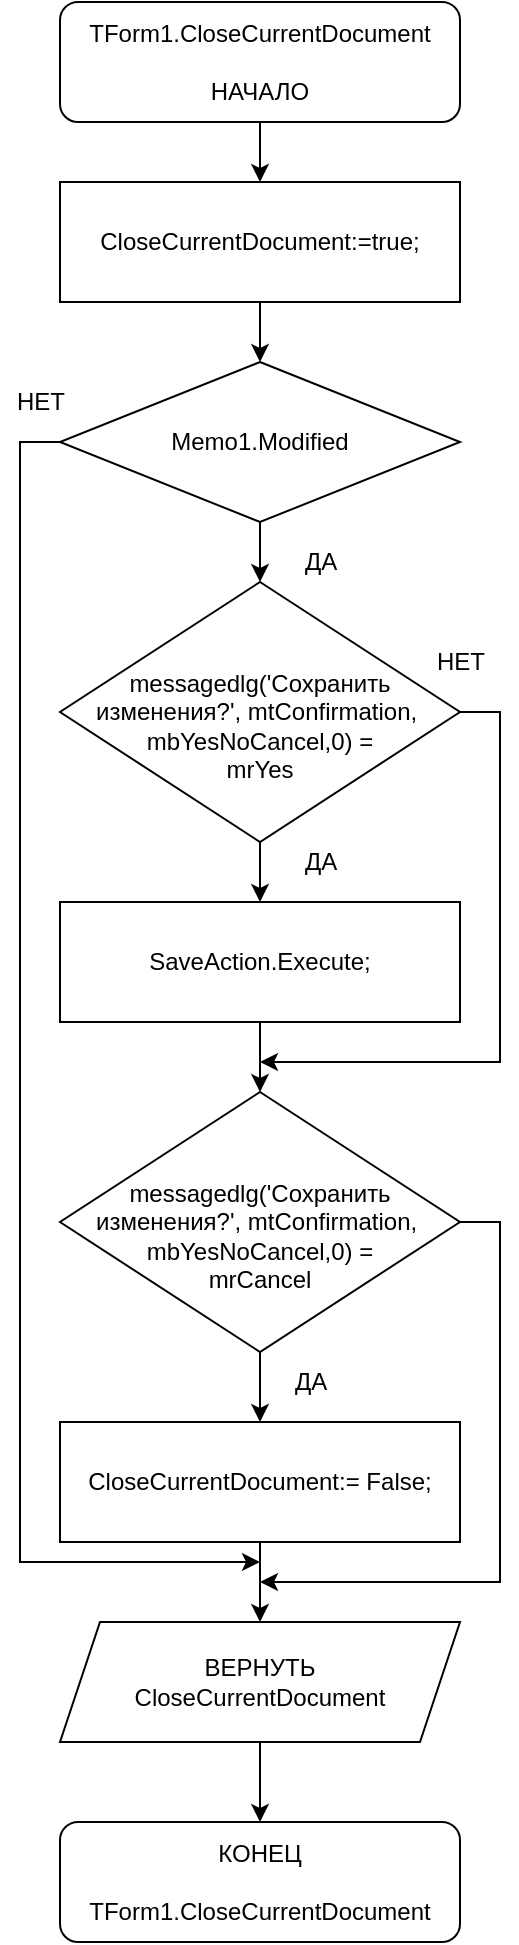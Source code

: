<mxfile version="14.6.10" type="device"><diagram id="CIbTaz0VXdq2VPgPpoVq" name="Page-1"><mxGraphModel dx="462" dy="761" grid="1" gridSize="10" guides="1" tooltips="1" connect="1" arrows="1" fold="1" page="1" pageScale="1" pageWidth="827" pageHeight="1169" math="0" shadow="0"><root><mxCell id="0"/><mxCell id="1" parent="0"/><mxCell id="cBMa88TzKvOhVYs76WMr-7" style="edgeStyle=orthogonalEdgeStyle;rounded=0;orthogonalLoop=1;jettySize=auto;html=1;exitX=0.5;exitY=1;exitDx=0;exitDy=0;entryX=0.5;entryY=0;entryDx=0;entryDy=0;" edge="1" parent="1" source="cBMa88TzKvOhVYs76WMr-1" target="cBMa88TzKvOhVYs76WMr-2"><mxGeometry relative="1" as="geometry"/></mxCell><mxCell id="cBMa88TzKvOhVYs76WMr-1" value="TForm1.CloseCurrentDocument&lt;br&gt;&lt;br&gt;НАЧАЛО" style="rounded=1;whiteSpace=wrap;html=1;" vertex="1" parent="1"><mxGeometry x="40" y="40" width="200" height="60" as="geometry"/></mxCell><mxCell id="cBMa88TzKvOhVYs76WMr-4" style="edgeStyle=orthogonalEdgeStyle;rounded=0;orthogonalLoop=1;jettySize=auto;html=1;exitX=0.5;exitY=1;exitDx=0;exitDy=0;entryX=0.5;entryY=0;entryDx=0;entryDy=0;" edge="1" parent="1" source="cBMa88TzKvOhVYs76WMr-2" target="cBMa88TzKvOhVYs76WMr-3"><mxGeometry relative="1" as="geometry"/></mxCell><mxCell id="cBMa88TzKvOhVYs76WMr-2" value="CloseCurrentDocument:=true;" style="rounded=0;whiteSpace=wrap;html=1;" vertex="1" parent="1"><mxGeometry x="40" y="130" width="200" height="60" as="geometry"/></mxCell><mxCell id="cBMa88TzKvOhVYs76WMr-6" style="edgeStyle=orthogonalEdgeStyle;rounded=0;orthogonalLoop=1;jettySize=auto;html=1;exitX=0.5;exitY=1;exitDx=0;exitDy=0;entryX=0.5;entryY=0;entryDx=0;entryDy=0;" edge="1" parent="1" source="cBMa88TzKvOhVYs76WMr-3" target="cBMa88TzKvOhVYs76WMr-5"><mxGeometry relative="1" as="geometry"/></mxCell><mxCell id="cBMa88TzKvOhVYs76WMr-24" style="edgeStyle=orthogonalEdgeStyle;rounded=0;orthogonalLoop=1;jettySize=auto;html=1;exitX=1;exitY=0.5;exitDx=0;exitDy=0;" edge="1" parent="1" source="cBMa88TzKvOhVYs76WMr-3"><mxGeometry relative="1" as="geometry"><mxPoint x="140" y="820" as="targetPoint"/><Array as="points"><mxPoint x="20" y="260"/><mxPoint x="20" y="820"/></Array></mxGeometry></mxCell><mxCell id="cBMa88TzKvOhVYs76WMr-3" value="Memo1.Modified" style="rhombus;whiteSpace=wrap;html=1;" vertex="1" parent="1"><mxGeometry x="40" y="220" width="200" height="80" as="geometry"/></mxCell><mxCell id="cBMa88TzKvOhVYs76WMr-9" style="edgeStyle=orthogonalEdgeStyle;rounded=0;orthogonalLoop=1;jettySize=auto;html=1;exitX=0.5;exitY=1;exitDx=0;exitDy=0;entryX=0.5;entryY=0;entryDx=0;entryDy=0;" edge="1" parent="1" source="cBMa88TzKvOhVYs76WMr-5" target="cBMa88TzKvOhVYs76WMr-8"><mxGeometry relative="1" as="geometry"/></mxCell><mxCell id="cBMa88TzKvOhVYs76WMr-14" style="edgeStyle=orthogonalEdgeStyle;rounded=0;orthogonalLoop=1;jettySize=auto;html=1;exitX=1;exitY=0.5;exitDx=0;exitDy=0;" edge="1" parent="1" source="cBMa88TzKvOhVYs76WMr-5"><mxGeometry relative="1" as="geometry"><mxPoint x="140" y="570" as="targetPoint"/><Array as="points"><mxPoint x="260" y="395"/><mxPoint x="260" y="570"/></Array></mxGeometry></mxCell><mxCell id="cBMa88TzKvOhVYs76WMr-5" value="&lt;br&gt;messagedlg('Сохранить изменения?', mtConfirmation,&amp;nbsp; mbYesNoCancel,0) = &lt;br&gt;mrYes" style="rhombus;whiteSpace=wrap;html=1;" vertex="1" parent="1"><mxGeometry x="40" y="330" width="200" height="130" as="geometry"/></mxCell><mxCell id="cBMa88TzKvOhVYs76WMr-13" style="edgeStyle=orthogonalEdgeStyle;rounded=0;orthogonalLoop=1;jettySize=auto;html=1;exitX=0.5;exitY=1;exitDx=0;exitDy=0;entryX=0.5;entryY=0;entryDx=0;entryDy=0;" edge="1" parent="1" source="cBMa88TzKvOhVYs76WMr-8" target="cBMa88TzKvOhVYs76WMr-12"><mxGeometry relative="1" as="geometry"/></mxCell><mxCell id="cBMa88TzKvOhVYs76WMr-8" value="SaveAction.Execute;" style="rounded=0;whiteSpace=wrap;html=1;" vertex="1" parent="1"><mxGeometry x="40" y="490" width="200" height="60" as="geometry"/></mxCell><mxCell id="cBMa88TzKvOhVYs76WMr-10" value="ДА" style="text;html=1;align=center;verticalAlign=middle;resizable=0;points=[];autosize=1;strokeColor=none;" vertex="1" parent="1"><mxGeometry x="155" y="460" width="30" height="20" as="geometry"/></mxCell><mxCell id="cBMa88TzKvOhVYs76WMr-11" value="ДА" style="text;html=1;align=center;verticalAlign=middle;resizable=0;points=[];autosize=1;strokeColor=none;" vertex="1" parent="1"><mxGeometry x="155" y="310" width="30" height="20" as="geometry"/></mxCell><mxCell id="cBMa88TzKvOhVYs76WMr-17" style="edgeStyle=orthogonalEdgeStyle;rounded=0;orthogonalLoop=1;jettySize=auto;html=1;exitX=0.5;exitY=1;exitDx=0;exitDy=0;entryX=0.5;entryY=0;entryDx=0;entryDy=0;" edge="1" parent="1" source="cBMa88TzKvOhVYs76WMr-12" target="cBMa88TzKvOhVYs76WMr-16"><mxGeometry relative="1" as="geometry"/></mxCell><mxCell id="cBMa88TzKvOhVYs76WMr-22" style="edgeStyle=orthogonalEdgeStyle;rounded=0;orthogonalLoop=1;jettySize=auto;html=1;exitX=1;exitY=0.5;exitDx=0;exitDy=0;" edge="1" parent="1" source="cBMa88TzKvOhVYs76WMr-12"><mxGeometry relative="1" as="geometry"><mxPoint x="140" y="830" as="targetPoint"/><Array as="points"><mxPoint x="260" y="650"/><mxPoint x="260" y="830"/></Array></mxGeometry></mxCell><mxCell id="cBMa88TzKvOhVYs76WMr-12" value="&lt;br&gt;messagedlg('Сохранить изменения?', mtConfirmation,&amp;nbsp; mbYesNoCancel,0) = &lt;br&gt;mrCancel" style="rhombus;whiteSpace=wrap;html=1;" vertex="1" parent="1"><mxGeometry x="40" y="585" width="200" height="130" as="geometry"/></mxCell><mxCell id="cBMa88TzKvOhVYs76WMr-15" value="НЕТ" style="text;html=1;align=center;verticalAlign=middle;resizable=0;points=[];autosize=1;strokeColor=none;" vertex="1" parent="1"><mxGeometry x="220" y="360" width="40" height="20" as="geometry"/></mxCell><mxCell id="cBMa88TzKvOhVYs76WMr-21" style="edgeStyle=orthogonalEdgeStyle;rounded=0;orthogonalLoop=1;jettySize=auto;html=1;exitX=0.5;exitY=1;exitDx=0;exitDy=0;entryX=0.5;entryY=0;entryDx=0;entryDy=0;" edge="1" parent="1" source="cBMa88TzKvOhVYs76WMr-16" target="cBMa88TzKvOhVYs76WMr-20"><mxGeometry relative="1" as="geometry"/></mxCell><mxCell id="cBMa88TzKvOhVYs76WMr-16" value="CloseCurrentDocument:= False;" style="rounded=0;whiteSpace=wrap;html=1;" vertex="1" parent="1"><mxGeometry x="40" y="750" width="200" height="60" as="geometry"/></mxCell><mxCell id="cBMa88TzKvOhVYs76WMr-18" value="ДА" style="text;html=1;align=center;verticalAlign=middle;resizable=0;points=[];autosize=1;strokeColor=none;" vertex="1" parent="1"><mxGeometry x="150" y="720" width="30" height="20" as="geometry"/></mxCell><mxCell id="cBMa88TzKvOhVYs76WMr-19" value="КОНЕЦ&lt;br&gt;&lt;br&gt;TForm1.CloseCurrentDocument" style="rounded=1;whiteSpace=wrap;html=1;" vertex="1" parent="1"><mxGeometry x="40" y="950" width="200" height="60" as="geometry"/></mxCell><mxCell id="cBMa88TzKvOhVYs76WMr-23" style="edgeStyle=orthogonalEdgeStyle;rounded=0;orthogonalLoop=1;jettySize=auto;html=1;exitX=0.5;exitY=1;exitDx=0;exitDy=0;entryX=0.5;entryY=0;entryDx=0;entryDy=0;" edge="1" parent="1" source="cBMa88TzKvOhVYs76WMr-20" target="cBMa88TzKvOhVYs76WMr-19"><mxGeometry relative="1" as="geometry"/></mxCell><mxCell id="cBMa88TzKvOhVYs76WMr-20" value="ВЕРНУТЬ&lt;br&gt;CloseCurrentDocument" style="shape=parallelogram;perimeter=parallelogramPerimeter;whiteSpace=wrap;html=1;fixedSize=1;" vertex="1" parent="1"><mxGeometry x="40" y="850" width="200" height="60" as="geometry"/></mxCell><mxCell id="cBMa88TzKvOhVYs76WMr-25" value="НЕТ" style="text;html=1;align=center;verticalAlign=middle;resizable=0;points=[];autosize=1;strokeColor=none;" vertex="1" parent="1"><mxGeometry x="10" y="230" width="40" height="20" as="geometry"/></mxCell></root></mxGraphModel></diagram></mxfile>